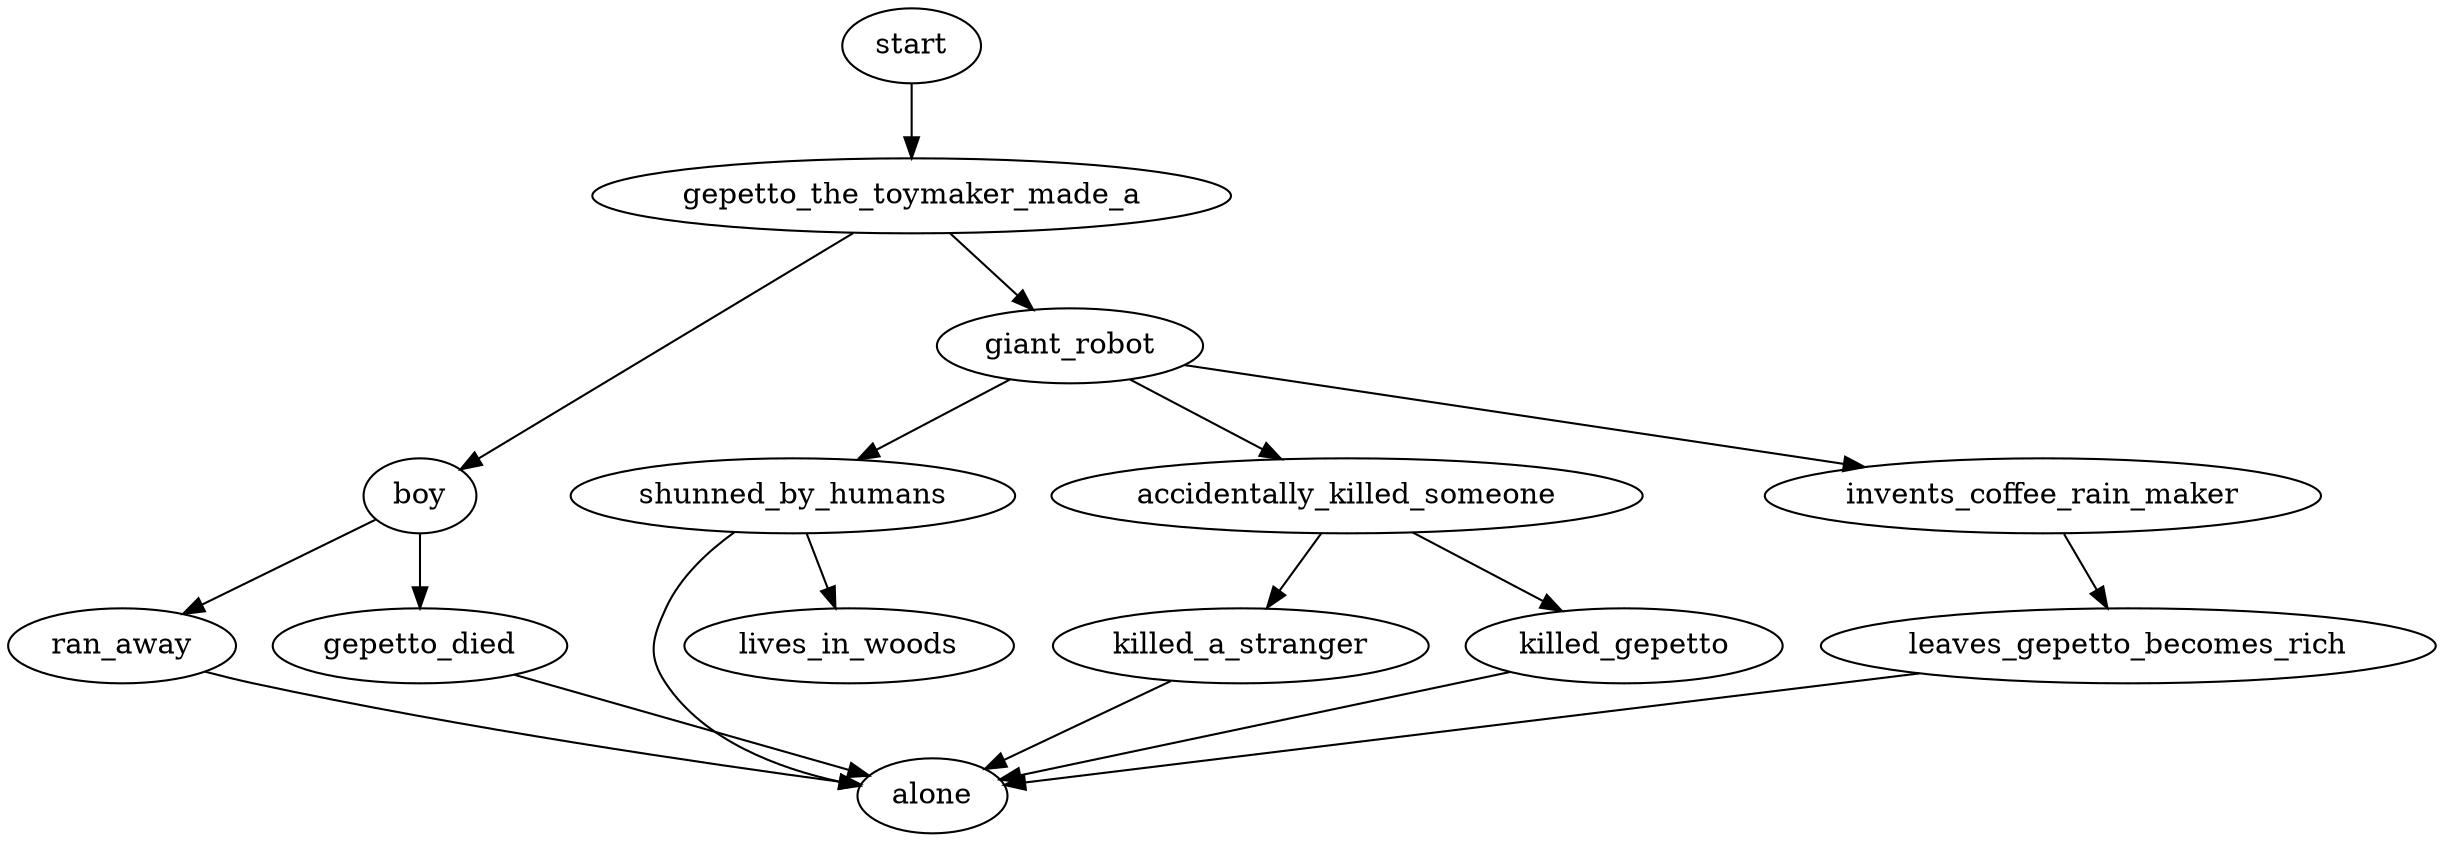 digraph G {
	start -> gepetto_the_toymaker_made_a -> { boy giant_robot };
	boy -> ran_away -> alone;
	boy -> gepetto_died [tooltip="stay with Gepetto"];
	gepetto_died -> alone;
	giant_robot -> shunned_by_humans -> { lives_in_woods alone };
	giant_robot -> accidentally_killed_someone -> { killed_a_stranger killed_gepetto } -> alone;
	giant_robot -> invents_coffee_rain_maker -> leaves_gepetto_becomes_rich -> alone;
}
